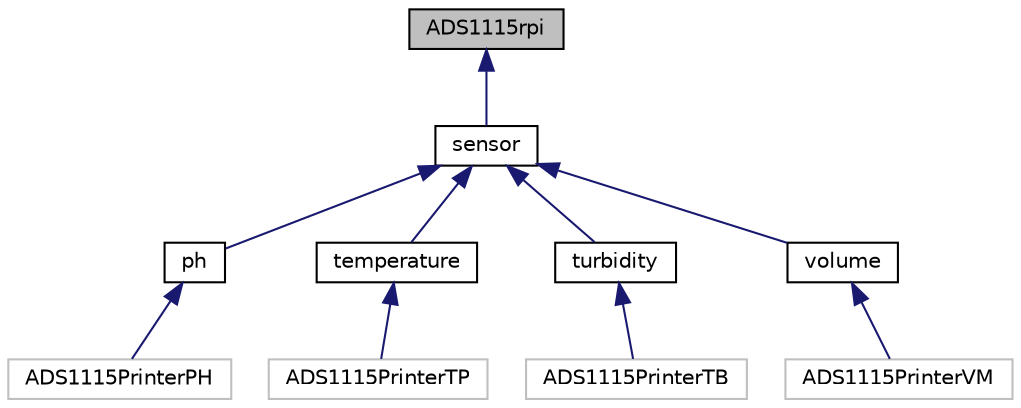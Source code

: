 digraph "ADS1115rpi"
{
 // LATEX_PDF_SIZE
  edge [fontname="Helvetica",fontsize="10",labelfontname="Helvetica",labelfontsize="10"];
  node [fontname="Helvetica",fontsize="10",shape=record];
  Node1 [label="ADS1115rpi",height=0.2,width=0.4,color="black", fillcolor="grey75", style="filled", fontcolor="black",tooltip="This class reads data from the ADS1115 in the background (separate thread) and calls a callback funct..."];
  Node1 -> Node2 [dir="back",color="midnightblue",fontsize="10",style="solid",fontname="Helvetica"];
  Node2 [label="sensor",height=0.2,width=0.4,color="black", fillcolor="white", style="filled",URL="$classsensor.html",tooltip="Parent sensor class."];
  Node2 -> Node3 [dir="back",color="midnightblue",fontsize="10",style="solid",fontname="Helvetica"];
  Node3 [label="ph",height=0.2,width=0.4,color="black", fillcolor="white", style="filled",URL="$classph.html",tooltip="pH sensor class"];
  Node3 -> Node4 [dir="back",color="midnightblue",fontsize="10",style="solid",fontname="Helvetica"];
  Node4 [label="ADS1115PrinterPH",height=0.2,width=0.4,color="grey75", fillcolor="white", style="filled",URL="$class_a_d_s1115_printer_p_h.html",tooltip=" "];
  Node2 -> Node5 [dir="back",color="midnightblue",fontsize="10",style="solid",fontname="Helvetica"];
  Node5 [label="temperature",height=0.2,width=0.4,color="black", fillcolor="white", style="filled",URL="$classtemperature.html",tooltip="Temperature sensor class."];
  Node5 -> Node6 [dir="back",color="midnightblue",fontsize="10",style="solid",fontname="Helvetica"];
  Node6 [label="ADS1115PrinterTP",height=0.2,width=0.4,color="grey75", fillcolor="white", style="filled",URL="$class_a_d_s1115_printer_t_p.html",tooltip=" "];
  Node2 -> Node7 [dir="back",color="midnightblue",fontsize="10",style="solid",fontname="Helvetica"];
  Node7 [label="turbidity",height=0.2,width=0.4,color="black", fillcolor="white", style="filled",URL="$classturbidity.html",tooltip="Turbidity sensor class."];
  Node7 -> Node8 [dir="back",color="midnightblue",fontsize="10",style="solid",fontname="Helvetica"];
  Node8 [label="ADS1115PrinterTB",height=0.2,width=0.4,color="grey75", fillcolor="white", style="filled",URL="$class_a_d_s1115_printer_t_b.html",tooltip=" "];
  Node2 -> Node9 [dir="back",color="midnightblue",fontsize="10",style="solid",fontname="Helvetica"];
  Node9 [label="volume",height=0.2,width=0.4,color="black", fillcolor="white", style="filled",URL="$classvolume.html",tooltip="Volume sensor class."];
  Node9 -> Node10 [dir="back",color="midnightblue",fontsize="10",style="solid",fontname="Helvetica"];
  Node10 [label="ADS1115PrinterVM",height=0.2,width=0.4,color="grey75", fillcolor="white", style="filled",URL="$class_a_d_s1115_printer_v_m.html",tooltip=" "];
}
